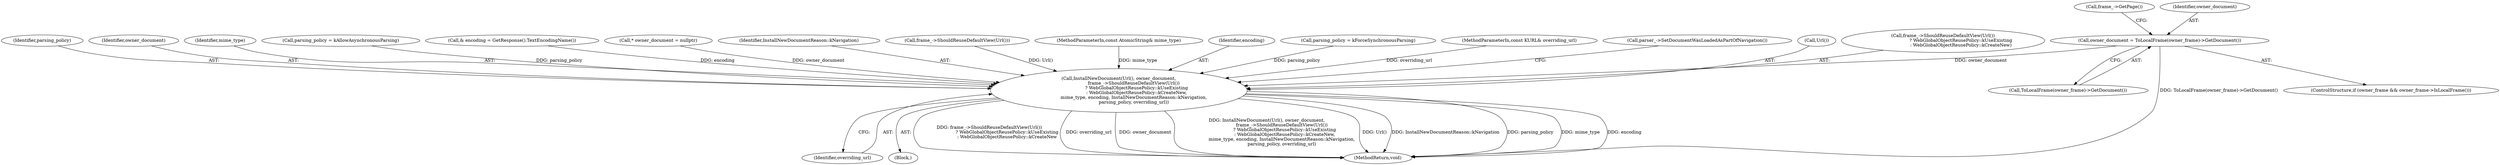 digraph "0_Chrome_90f878780cce9c4b0475fcea14d91b8f510cce11_1@pointer" {
"1000151" [label="(Call,owner_document = ToLocalFrame(owner_frame)->GetDocument())"];
"1000166" [label="(Call,InstallNewDocument(Url(), owner_document,\n                     frame_->ShouldReuseDefaultView(Url())\n                         ? WebGlobalObjectReusePolicy::kUseExisting\n                         : WebGlobalObjectReusePolicy::kCreateNew,\n                     mime_type, encoding, InstallNewDocumentReason::kNavigation,\n                     parsing_policy, overriding_url))"];
"1000177" [label="(Identifier,parsing_policy)"];
"1000168" [label="(Identifier,owner_document)"];
"1000155" [label="(Call,frame_->GetPage())"];
"1000152" [label="(Identifier,owner_document)"];
"1000166" [label="(Call,InstallNewDocument(Url(), owner_document,\n                     frame_->ShouldReuseDefaultView(Url())\n                         ? WebGlobalObjectReusePolicy::kUseExisting\n                         : WebGlobalObjectReusePolicy::kCreateNew,\n                     mime_type, encoding, InstallNewDocumentReason::kNavigation,\n                     parsing_policy, overriding_url))"];
"1000174" [label="(Identifier,mime_type)"];
"1000157" [label="(Call,parsing_policy = kAllowAsynchronousParsing)"];
"1000126" [label="(Call,& encoding = GetResponse().TextEncodingName())"];
"1000130" [label="(Call,* owner_document = nullptr)"];
"1000178" [label="(Identifier,overriding_url)"];
"1000176" [label="(Identifier,InstallNewDocumentReason::kNavigation)"];
"1000170" [label="(Call,frame_->ShouldReuseDefaultView(Url()))"];
"1000103" [label="(Block,)"];
"1000101" [label="(MethodParameterIn,const AtomicString& mime_type)"];
"1000175" [label="(Identifier,encoding)"];
"1000163" [label="(Call,parsing_policy = kForceSynchronousParsing)"];
"1000153" [label="(Call,ToLocalFrame(owner_frame)->GetDocument())"];
"1000102" [label="(MethodParameterIn,const KURL& overriding_url)"];
"1000188" [label="(MethodReturn,void)"];
"1000147" [label="(ControlStructure,if (owner_frame && owner_frame->IsLocalFrame()))"];
"1000179" [label="(Call,parser_->SetDocumentWasLoadedAsPartOfNavigation())"];
"1000167" [label="(Call,Url())"];
"1000151" [label="(Call,owner_document = ToLocalFrame(owner_frame)->GetDocument())"];
"1000169" [label="(Call,frame_->ShouldReuseDefaultView(Url())\n                         ? WebGlobalObjectReusePolicy::kUseExisting\n                         : WebGlobalObjectReusePolicy::kCreateNew)"];
"1000151" -> "1000147"  [label="AST: "];
"1000151" -> "1000153"  [label="CFG: "];
"1000152" -> "1000151"  [label="AST: "];
"1000153" -> "1000151"  [label="AST: "];
"1000155" -> "1000151"  [label="CFG: "];
"1000151" -> "1000188"  [label="DDG: ToLocalFrame(owner_frame)->GetDocument()"];
"1000151" -> "1000166"  [label="DDG: owner_document"];
"1000166" -> "1000103"  [label="AST: "];
"1000166" -> "1000178"  [label="CFG: "];
"1000167" -> "1000166"  [label="AST: "];
"1000168" -> "1000166"  [label="AST: "];
"1000169" -> "1000166"  [label="AST: "];
"1000174" -> "1000166"  [label="AST: "];
"1000175" -> "1000166"  [label="AST: "];
"1000176" -> "1000166"  [label="AST: "];
"1000177" -> "1000166"  [label="AST: "];
"1000178" -> "1000166"  [label="AST: "];
"1000179" -> "1000166"  [label="CFG: "];
"1000166" -> "1000188"  [label="DDG: frame_->ShouldReuseDefaultView(Url())\n                         ? WebGlobalObjectReusePolicy::kUseExisting\n                         : WebGlobalObjectReusePolicy::kCreateNew"];
"1000166" -> "1000188"  [label="DDG: overriding_url"];
"1000166" -> "1000188"  [label="DDG: owner_document"];
"1000166" -> "1000188"  [label="DDG: InstallNewDocument(Url(), owner_document,\n                     frame_->ShouldReuseDefaultView(Url())\n                         ? WebGlobalObjectReusePolicy::kUseExisting\n                         : WebGlobalObjectReusePolicy::kCreateNew,\n                     mime_type, encoding, InstallNewDocumentReason::kNavigation,\n                     parsing_policy, overriding_url)"];
"1000166" -> "1000188"  [label="DDG: Url()"];
"1000166" -> "1000188"  [label="DDG: InstallNewDocumentReason::kNavigation"];
"1000166" -> "1000188"  [label="DDG: parsing_policy"];
"1000166" -> "1000188"  [label="DDG: mime_type"];
"1000166" -> "1000188"  [label="DDG: encoding"];
"1000170" -> "1000166"  [label="DDG: Url()"];
"1000130" -> "1000166"  [label="DDG: owner_document"];
"1000101" -> "1000166"  [label="DDG: mime_type"];
"1000126" -> "1000166"  [label="DDG: encoding"];
"1000163" -> "1000166"  [label="DDG: parsing_policy"];
"1000157" -> "1000166"  [label="DDG: parsing_policy"];
"1000102" -> "1000166"  [label="DDG: overriding_url"];
}
